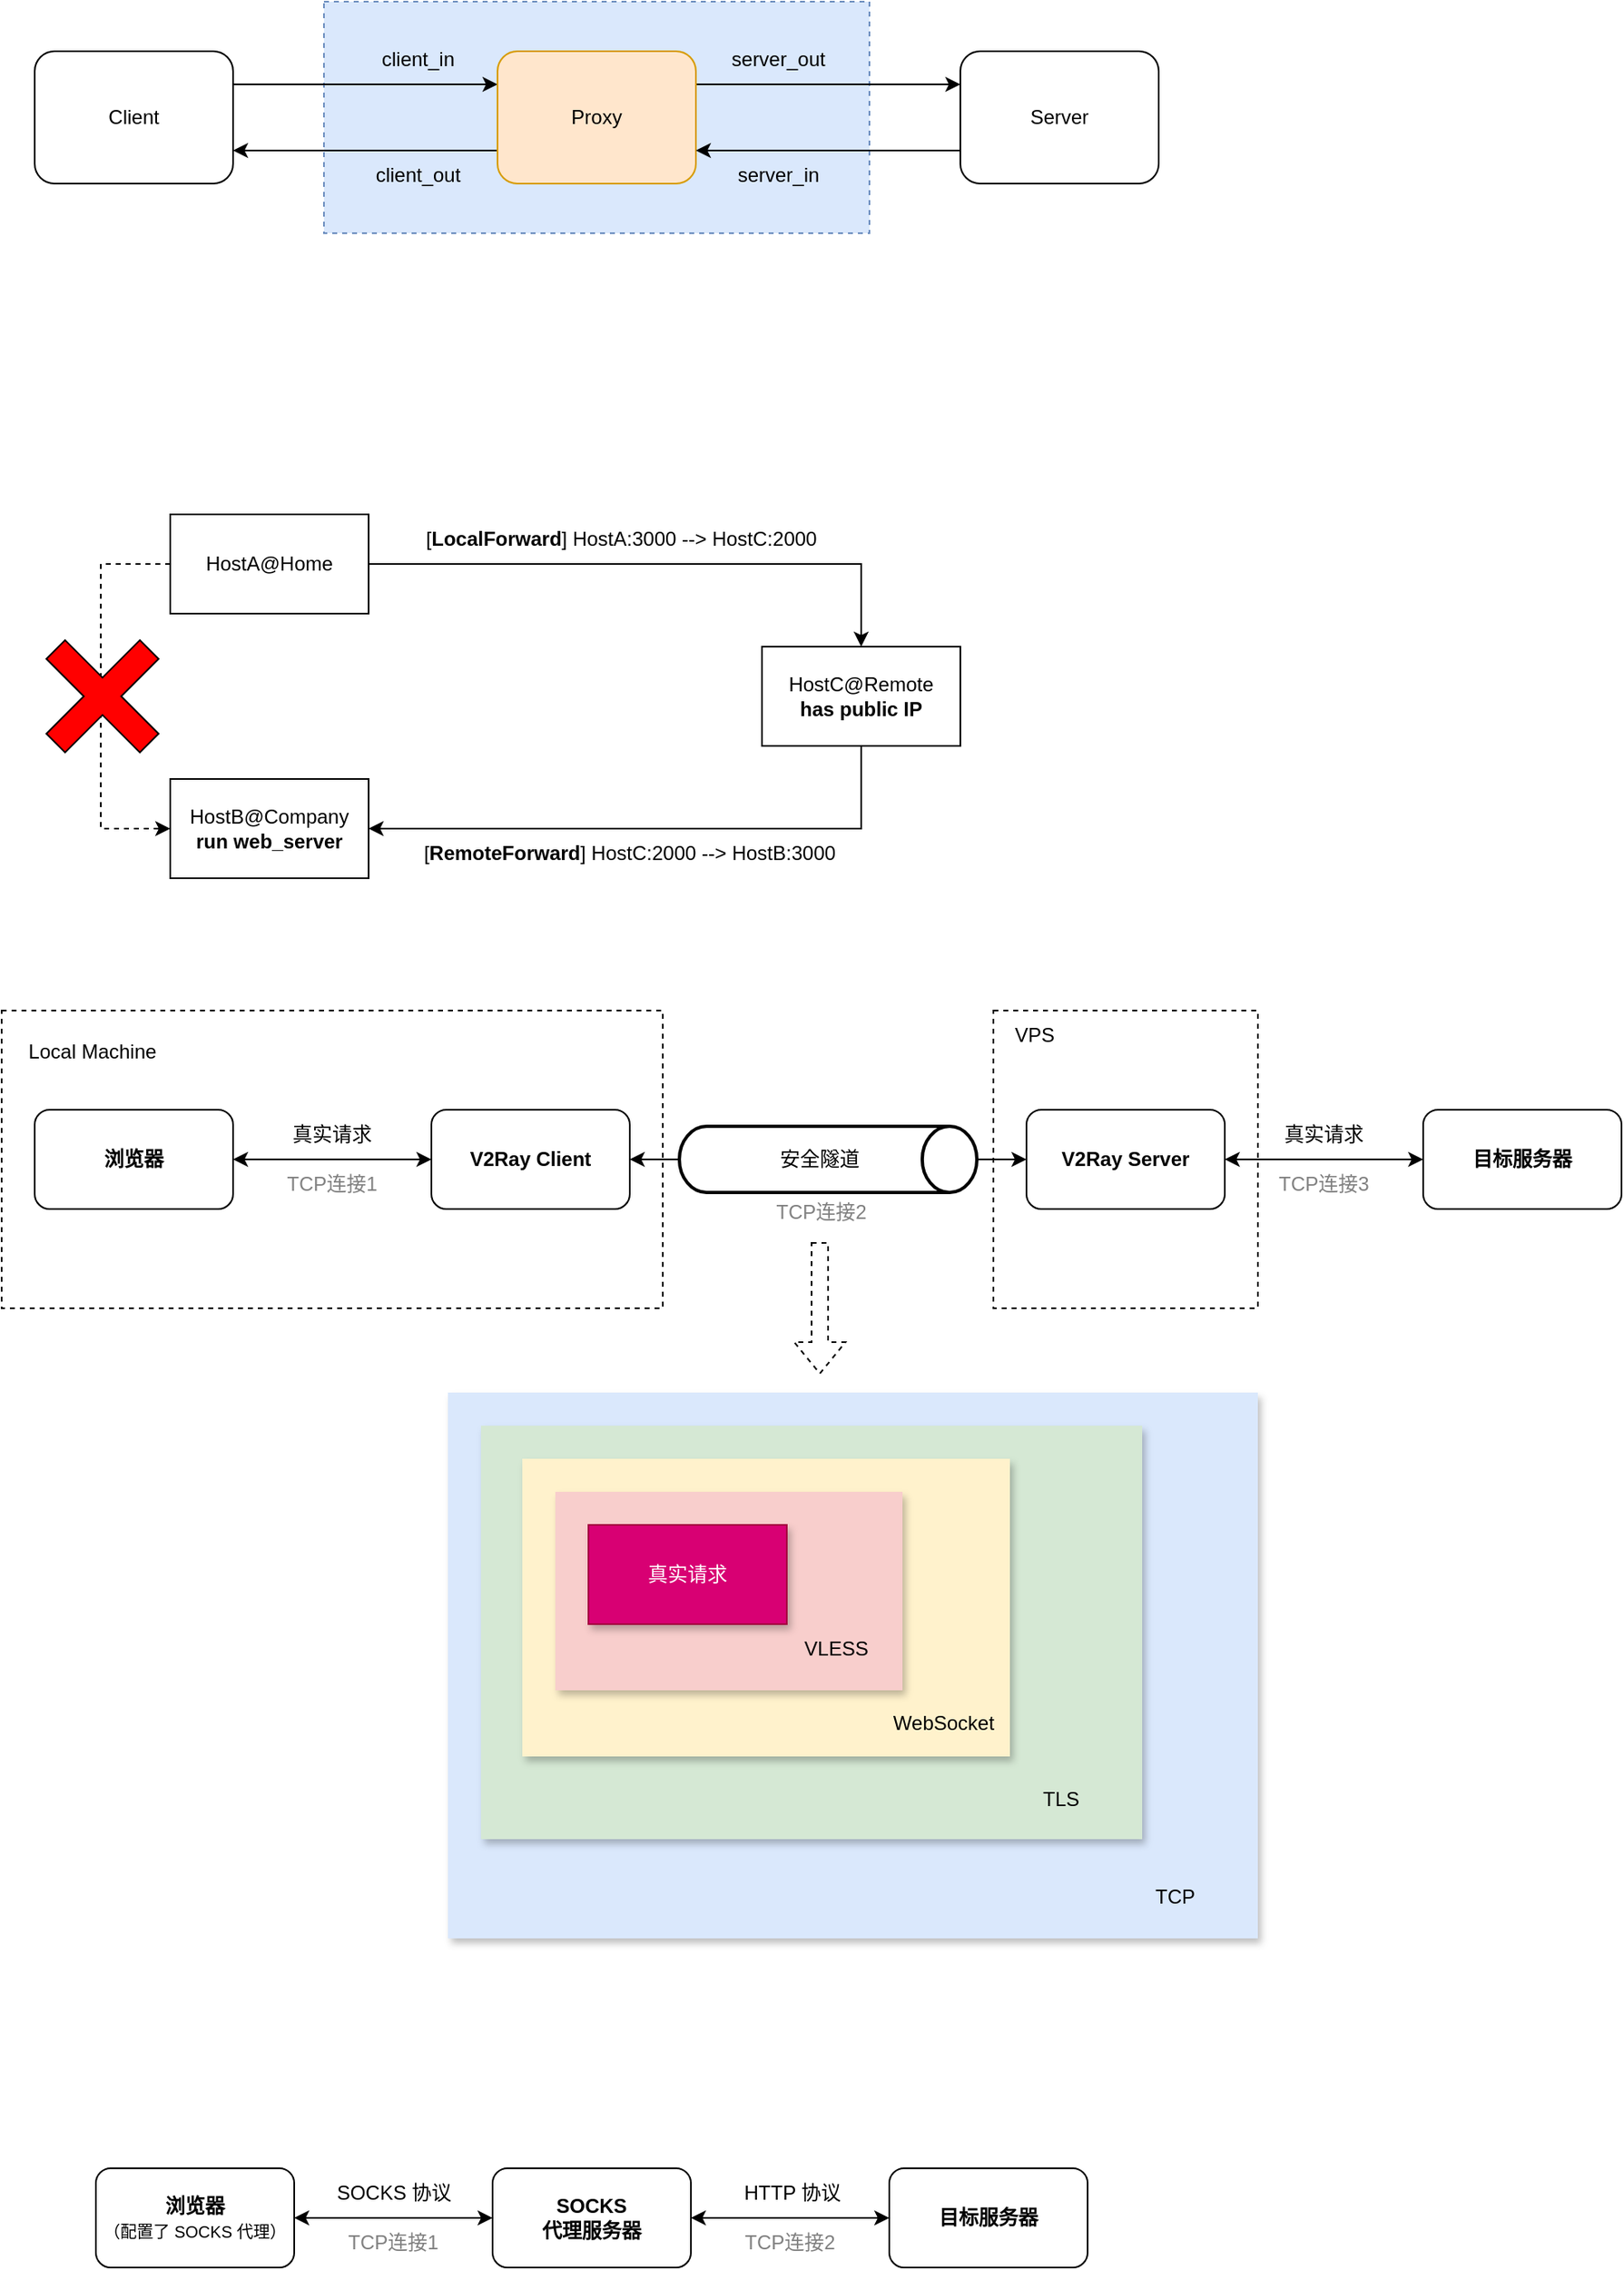 <mxfile version="21.2.9" type="github">
  <diagram name="Page-1" id="8XETg-70EDmgeIA6E9z_">
    <mxGraphModel dx="968" dy="692" grid="1" gridSize="10" guides="1" tooltips="1" connect="1" arrows="1" fold="1" page="1" pageScale="1" pageWidth="850" pageHeight="1100" math="0" shadow="0">
      <root>
        <mxCell id="0" />
        <mxCell id="1" parent="0" />
        <mxCell id="nLy7EduG_a8Vsz1NF6yK-32" value="" style="rounded=0;whiteSpace=wrap;html=1;fillColor=default;dashed=1;" parent="1" vertex="1">
          <mxGeometry x="620" y="780" width="160" height="180" as="geometry" />
        </mxCell>
        <mxCell id="nLy7EduG_a8Vsz1NF6yK-30" value="" style="rounded=0;whiteSpace=wrap;html=1;fillColor=default;dashed=1;" parent="1" vertex="1">
          <mxGeometry x="20" y="780" width="400" height="180" as="geometry" />
        </mxCell>
        <mxCell id="nLy7EduG_a8Vsz1NF6yK-4" value="" style="rounded=0;whiteSpace=wrap;html=1;fillColor=#dae8fc;strokeColor=none;shadow=1;" parent="1" vertex="1">
          <mxGeometry x="290" y="1011" width="490" height="330" as="geometry" />
        </mxCell>
        <mxCell id="nLy7EduG_a8Vsz1NF6yK-5" value="" style="rounded=0;whiteSpace=wrap;html=1;fillColor=#d5e8d4;strokeColor=none;shadow=1;" parent="1" vertex="1">
          <mxGeometry x="310" y="1031" width="400" height="250" as="geometry" />
        </mxCell>
        <mxCell id="nLy7EduG_a8Vsz1NF6yK-2" value="" style="rounded=0;whiteSpace=wrap;html=1;fillColor=#fff2cc;strokeColor=none;shadow=1;" parent="1" vertex="1">
          <mxGeometry x="335" y="1051" width="295" height="180" as="geometry" />
        </mxCell>
        <mxCell id="nLy7EduG_a8Vsz1NF6yK-3" value="" style="rounded=0;whiteSpace=wrap;html=1;fillColor=#f8cecc;strokeColor=none;shadow=1;" parent="1" vertex="1">
          <mxGeometry x="355" y="1071" width="210" height="120" as="geometry" />
        </mxCell>
        <mxCell id="RhbkSSskdxaJuLNrv9G9-12" value="" style="rounded=0;whiteSpace=wrap;html=1;fillColor=#dae8fc;dashed=1;strokeColor=#6c8ebf;" parent="1" vertex="1">
          <mxGeometry x="215" y="170" width="330" height="140" as="geometry" />
        </mxCell>
        <mxCell id="RhbkSSskdxaJuLNrv9G9-4" style="edgeStyle=orthogonalEdgeStyle;rounded=0;orthogonalLoop=1;jettySize=auto;html=1;exitX=1;exitY=0.25;exitDx=0;exitDy=0;entryX=0;entryY=0.25;entryDx=0;entryDy=0;" parent="1" source="RhbkSSskdxaJuLNrv9G9-1" target="RhbkSSskdxaJuLNrv9G9-2" edge="1">
          <mxGeometry relative="1" as="geometry" />
        </mxCell>
        <mxCell id="RhbkSSskdxaJuLNrv9G9-1" value="Client" style="rounded=1;whiteSpace=wrap;html=1;" parent="1" vertex="1">
          <mxGeometry x="40" y="200" width="120" height="80" as="geometry" />
        </mxCell>
        <mxCell id="RhbkSSskdxaJuLNrv9G9-5" style="edgeStyle=orthogonalEdgeStyle;rounded=0;orthogonalLoop=1;jettySize=auto;html=1;exitX=0;exitY=0.75;exitDx=0;exitDy=0;entryX=1;entryY=0.75;entryDx=0;entryDy=0;" parent="1" source="RhbkSSskdxaJuLNrv9G9-2" target="RhbkSSskdxaJuLNrv9G9-1" edge="1">
          <mxGeometry relative="1" as="geometry" />
        </mxCell>
        <mxCell id="RhbkSSskdxaJuLNrv9G9-6" style="edgeStyle=orthogonalEdgeStyle;rounded=0;orthogonalLoop=1;jettySize=auto;html=1;exitX=1;exitY=0.25;exitDx=0;exitDy=0;entryX=0;entryY=0.25;entryDx=0;entryDy=0;" parent="1" source="RhbkSSskdxaJuLNrv9G9-2" target="RhbkSSskdxaJuLNrv9G9-3" edge="1">
          <mxGeometry relative="1" as="geometry" />
        </mxCell>
        <mxCell id="RhbkSSskdxaJuLNrv9G9-2" value="Proxy" style="rounded=1;whiteSpace=wrap;html=1;fillColor=#ffe6cc;strokeColor=#d79b00;" parent="1" vertex="1">
          <mxGeometry x="320" y="200" width="120" height="80" as="geometry" />
        </mxCell>
        <mxCell id="RhbkSSskdxaJuLNrv9G9-7" style="edgeStyle=orthogonalEdgeStyle;rounded=0;orthogonalLoop=1;jettySize=auto;html=1;exitX=0;exitY=0.75;exitDx=0;exitDy=0;entryX=1;entryY=0.75;entryDx=0;entryDy=0;" parent="1" source="RhbkSSskdxaJuLNrv9G9-3" target="RhbkSSskdxaJuLNrv9G9-2" edge="1">
          <mxGeometry relative="1" as="geometry" />
        </mxCell>
        <mxCell id="RhbkSSskdxaJuLNrv9G9-3" value="Server" style="rounded=1;whiteSpace=wrap;html=1;" parent="1" vertex="1">
          <mxGeometry x="600" y="200" width="120" height="80" as="geometry" />
        </mxCell>
        <mxCell id="RhbkSSskdxaJuLNrv9G9-8" value="client_in" style="text;html=1;strokeColor=none;fillColor=none;align=center;verticalAlign=middle;whiteSpace=wrap;rounded=0;" parent="1" vertex="1">
          <mxGeometry x="242" y="190" width="60" height="30" as="geometry" />
        </mxCell>
        <mxCell id="RhbkSSskdxaJuLNrv9G9-9" value="client_out" style="text;html=1;strokeColor=none;fillColor=none;align=center;verticalAlign=middle;whiteSpace=wrap;rounded=0;" parent="1" vertex="1">
          <mxGeometry x="242" y="260" width="60" height="30" as="geometry" />
        </mxCell>
        <mxCell id="RhbkSSskdxaJuLNrv9G9-10" value="server_out" style="text;html=1;strokeColor=none;fillColor=none;align=center;verticalAlign=middle;whiteSpace=wrap;rounded=0;" parent="1" vertex="1">
          <mxGeometry x="460" y="190" width="60" height="30" as="geometry" />
        </mxCell>
        <mxCell id="RhbkSSskdxaJuLNrv9G9-11" value="server_in" style="text;html=1;strokeColor=none;fillColor=none;align=center;verticalAlign=middle;whiteSpace=wrap;rounded=0;" parent="1" vertex="1">
          <mxGeometry x="460" y="260" width="60" height="30" as="geometry" />
        </mxCell>
        <mxCell id="eDuGHIDuK_WC9twe6rPm-4" style="edgeStyle=orthogonalEdgeStyle;rounded=0;orthogonalLoop=1;jettySize=auto;html=1;exitX=1;exitY=0.5;exitDx=0;exitDy=0;entryX=0.5;entryY=0;entryDx=0;entryDy=0;" parent="1" source="eDuGHIDuK_WC9twe6rPm-1" target="eDuGHIDuK_WC9twe6rPm-3" edge="1">
          <mxGeometry relative="1" as="geometry" />
        </mxCell>
        <mxCell id="eDuGHIDuK_WC9twe6rPm-8" style="edgeStyle=orthogonalEdgeStyle;rounded=0;orthogonalLoop=1;jettySize=auto;html=1;exitX=0;exitY=0.5;exitDx=0;exitDy=0;entryX=0;entryY=0.5;entryDx=0;entryDy=0;dashed=1;" parent="1" source="eDuGHIDuK_WC9twe6rPm-1" target="eDuGHIDuK_WC9twe6rPm-2" edge="1">
          <mxGeometry relative="1" as="geometry">
            <Array as="points">
              <mxPoint x="80" y="510" />
              <mxPoint x="80" y="670" />
            </Array>
          </mxGeometry>
        </mxCell>
        <mxCell id="eDuGHIDuK_WC9twe6rPm-1" value="HostA@Home" style="rounded=0;whiteSpace=wrap;html=1;" parent="1" vertex="1">
          <mxGeometry x="122" y="480" width="120" height="60" as="geometry" />
        </mxCell>
        <mxCell id="eDuGHIDuK_WC9twe6rPm-2" value="HostB@Company&lt;br&gt;&lt;b&gt;run web_server&lt;/b&gt;" style="rounded=0;whiteSpace=wrap;html=1;" parent="1" vertex="1">
          <mxGeometry x="122" y="640" width="120" height="60" as="geometry" />
        </mxCell>
        <mxCell id="eDuGHIDuK_WC9twe6rPm-5" style="edgeStyle=orthogonalEdgeStyle;rounded=0;orthogonalLoop=1;jettySize=auto;html=1;exitX=0.5;exitY=1;exitDx=0;exitDy=0;entryX=1;entryY=0.5;entryDx=0;entryDy=0;" parent="1" source="eDuGHIDuK_WC9twe6rPm-3" target="eDuGHIDuK_WC9twe6rPm-2" edge="1">
          <mxGeometry relative="1" as="geometry" />
        </mxCell>
        <mxCell id="eDuGHIDuK_WC9twe6rPm-3" value="HostC@Remote&lt;br&gt;&lt;b&gt;has public IP&lt;/b&gt;" style="rounded=0;whiteSpace=wrap;html=1;" parent="1" vertex="1">
          <mxGeometry x="480" y="560" width="120" height="60" as="geometry" />
        </mxCell>
        <mxCell id="eDuGHIDuK_WC9twe6rPm-6" value="[&lt;b&gt;LocalForward&lt;/b&gt;] HostA:3000 --&amp;gt; HostC:2000" style="text;html=1;strokeColor=none;fillColor=none;align=center;verticalAlign=middle;whiteSpace=wrap;rounded=0;" parent="1" vertex="1">
          <mxGeometry x="270" y="480" width="250" height="30" as="geometry" />
        </mxCell>
        <mxCell id="eDuGHIDuK_WC9twe6rPm-7" value="[&lt;b&gt;RemoteForward&lt;/b&gt;] HostC:2000 --&amp;gt; HostB:3000" style="text;html=1;strokeColor=none;fillColor=none;align=center;verticalAlign=middle;whiteSpace=wrap;rounded=0;" parent="1" vertex="1">
          <mxGeometry x="260" y="670" width="280" height="30" as="geometry" />
        </mxCell>
        <mxCell id="eDuGHIDuK_WC9twe6rPm-9" value="" style="shape=cross;whiteSpace=wrap;html=1;rotation=45;fillColor=#FF0000;" parent="1" vertex="1">
          <mxGeometry x="41" y="550" width="80" height="80" as="geometry" />
        </mxCell>
        <mxCell id="nLy7EduG_a8Vsz1NF6yK-1" value="真实请求" style="rounded=0;whiteSpace=wrap;html=1;fillColor=#d80073;strokeColor=#A50040;shadow=1;glass=0;fontColor=#ffffff;" parent="1" vertex="1">
          <mxGeometry x="375" y="1091" width="120" height="60" as="geometry" />
        </mxCell>
        <mxCell id="nLy7EduG_a8Vsz1NF6yK-6" value="VLESS" style="text;html=1;strokeColor=none;fillColor=none;align=center;verticalAlign=middle;whiteSpace=wrap;rounded=0;" parent="1" vertex="1">
          <mxGeometry x="495" y="1151" width="60" height="30" as="geometry" />
        </mxCell>
        <mxCell id="nLy7EduG_a8Vsz1NF6yK-7" value="WebSocket" style="text;html=1;strokeColor=none;fillColor=none;align=center;verticalAlign=middle;whiteSpace=wrap;rounded=0;" parent="1" vertex="1">
          <mxGeometry x="560" y="1196" width="60" height="30" as="geometry" />
        </mxCell>
        <mxCell id="nLy7EduG_a8Vsz1NF6yK-8" value="TLS" style="text;html=1;strokeColor=none;fillColor=none;align=center;verticalAlign=middle;whiteSpace=wrap;rounded=0;" parent="1" vertex="1">
          <mxGeometry x="631" y="1242" width="60" height="30" as="geometry" />
        </mxCell>
        <mxCell id="nLy7EduG_a8Vsz1NF6yK-9" value="TCP" style="text;html=1;strokeColor=none;fillColor=none;align=center;verticalAlign=middle;whiteSpace=wrap;rounded=0;" parent="1" vertex="1">
          <mxGeometry x="700" y="1301" width="60" height="30" as="geometry" />
        </mxCell>
        <mxCell id="nLy7EduG_a8Vsz1NF6yK-16" style="edgeStyle=orthogonalEdgeStyle;rounded=0;orthogonalLoop=1;jettySize=auto;html=1;exitX=1;exitY=0.5;exitDx=0;exitDy=0;entryX=0;entryY=0.5;entryDx=0;entryDy=0;startArrow=classic;startFill=1;" parent="1" source="nLy7EduG_a8Vsz1NF6yK-10" target="nLy7EduG_a8Vsz1NF6yK-11" edge="1">
          <mxGeometry relative="1" as="geometry" />
        </mxCell>
        <mxCell id="nLy7EduG_a8Vsz1NF6yK-10" value="浏览器" style="rounded=1;whiteSpace=wrap;html=1;fontStyle=1" parent="1" vertex="1">
          <mxGeometry x="40" y="840" width="120" height="60" as="geometry" />
        </mxCell>
        <mxCell id="nLy7EduG_a8Vsz1NF6yK-21" style="edgeStyle=orthogonalEdgeStyle;rounded=0;orthogonalLoop=1;jettySize=auto;html=1;exitX=1;exitY=0.5;exitDx=0;exitDy=0;endArrow=none;endFill=0;entryX=0;entryY=0.5;entryDx=0;entryDy=0;entryPerimeter=0;startArrow=classic;startFill=1;" parent="1" source="nLy7EduG_a8Vsz1NF6yK-11" target="nLy7EduG_a8Vsz1NF6yK-23" edge="1">
          <mxGeometry relative="1" as="geometry">
            <mxPoint x="420" y="870" as="targetPoint" />
          </mxGeometry>
        </mxCell>
        <mxCell id="nLy7EduG_a8Vsz1NF6yK-11" value="V2Ray Client" style="rounded=1;whiteSpace=wrap;html=1;fontStyle=1" parent="1" vertex="1">
          <mxGeometry x="280" y="840" width="120" height="60" as="geometry" />
        </mxCell>
        <mxCell id="nLy7EduG_a8Vsz1NF6yK-18" style="edgeStyle=orthogonalEdgeStyle;rounded=0;orthogonalLoop=1;jettySize=auto;html=1;exitX=1;exitY=0.5;exitDx=0;exitDy=0;startArrow=classic;startFill=1;" parent="1" source="nLy7EduG_a8Vsz1NF6yK-12" target="nLy7EduG_a8Vsz1NF6yK-13" edge="1">
          <mxGeometry relative="1" as="geometry" />
        </mxCell>
        <mxCell id="nLy7EduG_a8Vsz1NF6yK-12" value="V2Ray Server" style="rounded=1;whiteSpace=wrap;html=1;fontStyle=1" parent="1" vertex="1">
          <mxGeometry x="640" y="840" width="120" height="60" as="geometry" />
        </mxCell>
        <mxCell id="nLy7EduG_a8Vsz1NF6yK-13" value="目标服务器" style="rounded=1;whiteSpace=wrap;html=1;fontStyle=1" parent="1" vertex="1">
          <mxGeometry x="880" y="840" width="120" height="60" as="geometry" />
        </mxCell>
        <mxCell id="nLy7EduG_a8Vsz1NF6yK-25" style="edgeStyle=orthogonalEdgeStyle;rounded=0;orthogonalLoop=1;jettySize=auto;html=1;exitX=1;exitY=0.5;exitDx=0;exitDy=0;exitPerimeter=0;entryX=0;entryY=0.5;entryDx=0;entryDy=0;" parent="1" source="nLy7EduG_a8Vsz1NF6yK-23" target="nLy7EduG_a8Vsz1NF6yK-12" edge="1">
          <mxGeometry relative="1" as="geometry" />
        </mxCell>
        <mxCell id="nLy7EduG_a8Vsz1NF6yK-23" value="" style="strokeWidth=2;html=1;shape=mxgraph.flowchart.direct_data;whiteSpace=wrap;" parent="1" vertex="1">
          <mxGeometry x="430" y="850" width="180" height="40" as="geometry" />
        </mxCell>
        <mxCell id="nLy7EduG_a8Vsz1NF6yK-26" value="安全隧道" style="text;html=1;strokeColor=none;fillColor=none;align=center;verticalAlign=middle;whiteSpace=wrap;rounded=0;" parent="1" vertex="1">
          <mxGeometry x="485" y="855" width="60" height="30" as="geometry" />
        </mxCell>
        <mxCell id="nLy7EduG_a8Vsz1NF6yK-27" value="真实请求" style="text;html=1;strokeColor=none;fillColor=none;align=center;verticalAlign=middle;whiteSpace=wrap;rounded=0;" parent="1" vertex="1">
          <mxGeometry x="190" y="840" width="60" height="30" as="geometry" />
        </mxCell>
        <mxCell id="nLy7EduG_a8Vsz1NF6yK-28" value="真实请求" style="text;html=1;strokeColor=none;fillColor=none;align=center;verticalAlign=middle;whiteSpace=wrap;rounded=0;" parent="1" vertex="1">
          <mxGeometry x="790" y="840" width="60" height="30" as="geometry" />
        </mxCell>
        <mxCell id="nLy7EduG_a8Vsz1NF6yK-29" value="" style="shape=flexArrow;endArrow=classic;html=1;rounded=0;dashed=1;" parent="1" edge="1">
          <mxGeometry width="50" height="50" relative="1" as="geometry">
            <mxPoint x="515" y="920" as="sourcePoint" />
            <mxPoint x="515" y="1000" as="targetPoint" />
          </mxGeometry>
        </mxCell>
        <mxCell id="nLy7EduG_a8Vsz1NF6yK-31" value="Local Machine" style="text;html=1;strokeColor=none;fillColor=none;align=center;verticalAlign=middle;whiteSpace=wrap;rounded=0;" parent="1" vertex="1">
          <mxGeometry x="30" y="790" width="90" height="30" as="geometry" />
        </mxCell>
        <mxCell id="nLy7EduG_a8Vsz1NF6yK-33" value="VPS" style="text;html=1;strokeColor=none;fillColor=none;align=center;verticalAlign=middle;whiteSpace=wrap;rounded=0;" parent="1" vertex="1">
          <mxGeometry x="620" y="780" width="50" height="30" as="geometry" />
        </mxCell>
        <mxCell id="3WjPgzuBG_YjzJ2R6KPt-1" value="&lt;font color=&quot;#808080&quot;&gt;TCP连接1&lt;/font&gt;" style="text;html=1;strokeColor=none;fillColor=none;align=center;verticalAlign=middle;whiteSpace=wrap;rounded=0;" parent="1" vertex="1">
          <mxGeometry x="190" y="870" width="60" height="30" as="geometry" />
        </mxCell>
        <mxCell id="3WjPgzuBG_YjzJ2R6KPt-2" value="&lt;font color=&quot;#808080&quot;&gt;TCP连接2&lt;/font&gt;" style="text;html=1;strokeColor=none;fillColor=none;align=center;verticalAlign=middle;whiteSpace=wrap;rounded=0;" parent="1" vertex="1">
          <mxGeometry x="486" y="887" width="60" height="30" as="geometry" />
        </mxCell>
        <mxCell id="3WjPgzuBG_YjzJ2R6KPt-3" value="&lt;font color=&quot;#808080&quot;&gt;TCP连接3&lt;/font&gt;" style="text;html=1;strokeColor=none;fillColor=none;align=center;verticalAlign=middle;whiteSpace=wrap;rounded=0;" parent="1" vertex="1">
          <mxGeometry x="790" y="870" width="60" height="30" as="geometry" />
        </mxCell>
        <mxCell id="nfXhNy4vDQ093EoNlY_l-1" style="edgeStyle=orthogonalEdgeStyle;rounded=0;orthogonalLoop=1;jettySize=auto;html=1;exitX=1;exitY=0.5;exitDx=0;exitDy=0;entryX=0;entryY=0.5;entryDx=0;entryDy=0;startArrow=classic;startFill=1;" edge="1" parent="1" source="nfXhNy4vDQ093EoNlY_l-2" target="nfXhNy4vDQ093EoNlY_l-4">
          <mxGeometry relative="1" as="geometry" />
        </mxCell>
        <mxCell id="nfXhNy4vDQ093EoNlY_l-2" value="浏览器&lt;br&gt;&lt;span style=&quot;font-weight: normal;&quot;&gt;&lt;font style=&quot;font-size: 10px;&quot;&gt;（配置了 SOCKS 代理）&lt;/font&gt;&lt;/span&gt;" style="rounded=1;whiteSpace=wrap;html=1;fontStyle=1" vertex="1" parent="1">
          <mxGeometry x="77" y="1480" width="120" height="60" as="geometry" />
        </mxCell>
        <mxCell id="nfXhNy4vDQ093EoNlY_l-4" value="SOCKS&lt;br&gt;代理服务器" style="rounded=1;whiteSpace=wrap;html=1;fontStyle=1" vertex="1" parent="1">
          <mxGeometry x="317" y="1480" width="120" height="60" as="geometry" />
        </mxCell>
        <mxCell id="nfXhNy4vDQ093EoNlY_l-5" value="SOCKS 协议" style="text;html=1;strokeColor=none;fillColor=none;align=center;verticalAlign=middle;whiteSpace=wrap;rounded=0;" vertex="1" parent="1">
          <mxGeometry x="220.5" y="1480" width="73" height="30" as="geometry" />
        </mxCell>
        <mxCell id="nfXhNy4vDQ093EoNlY_l-6" value="&lt;font color=&quot;#808080&quot;&gt;TCP连接1&lt;/font&gt;" style="text;html=1;strokeColor=none;fillColor=none;align=center;verticalAlign=middle;whiteSpace=wrap;rounded=0;" vertex="1" parent="1">
          <mxGeometry x="227" y="1510" width="60" height="30" as="geometry" />
        </mxCell>
        <mxCell id="nfXhNy4vDQ093EoNlY_l-7" style="edgeStyle=orthogonalEdgeStyle;rounded=0;orthogonalLoop=1;jettySize=auto;html=1;entryX=0;entryY=0.5;entryDx=0;entryDy=0;startArrow=classic;startFill=1;" edge="1" parent="1" target="nfXhNy4vDQ093EoNlY_l-8" source="nfXhNy4vDQ093EoNlY_l-4">
          <mxGeometry relative="1" as="geometry">
            <mxPoint x="437" y="1510" as="sourcePoint" />
          </mxGeometry>
        </mxCell>
        <mxCell id="nfXhNy4vDQ093EoNlY_l-8" value="目标服务器" style="rounded=1;whiteSpace=wrap;html=1;fontStyle=1" vertex="1" parent="1">
          <mxGeometry x="557" y="1480" width="120" height="60" as="geometry" />
        </mxCell>
        <mxCell id="nfXhNy4vDQ093EoNlY_l-9" value="HTTP 协议" style="text;html=1;strokeColor=none;fillColor=none;align=center;verticalAlign=middle;whiteSpace=wrap;rounded=0;" vertex="1" parent="1">
          <mxGeometry x="467" y="1480" width="63" height="30" as="geometry" />
        </mxCell>
        <mxCell id="nfXhNy4vDQ093EoNlY_l-10" value="&lt;font color=&quot;#808080&quot;&gt;TCP连接2&lt;/font&gt;" style="text;html=1;strokeColor=none;fillColor=none;align=center;verticalAlign=middle;whiteSpace=wrap;rounded=0;" vertex="1" parent="1">
          <mxGeometry x="467" y="1510" width="60" height="30" as="geometry" />
        </mxCell>
      </root>
    </mxGraphModel>
  </diagram>
</mxfile>
